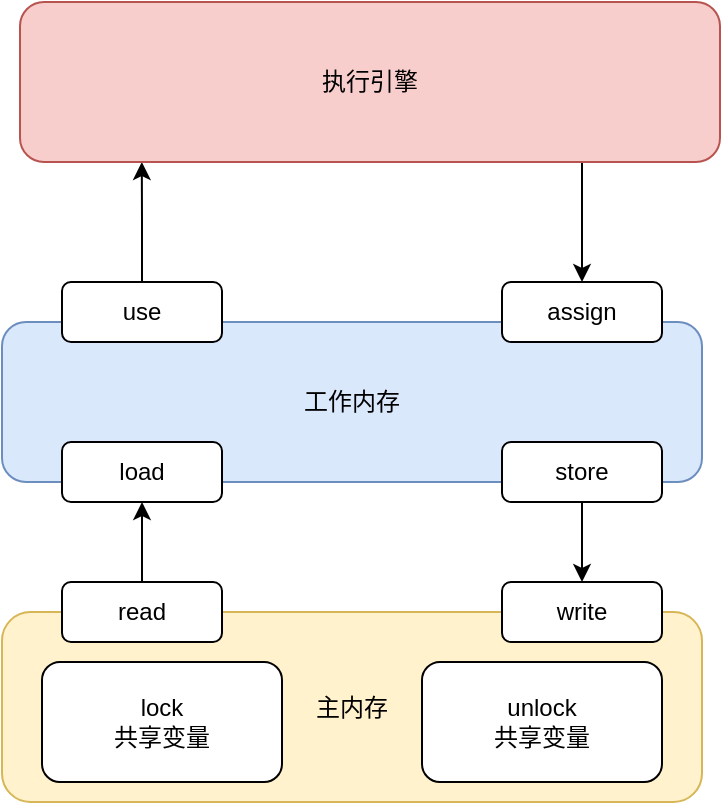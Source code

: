 <mxfile version="13.3.5" type="device"><diagram id="F_19ixZemoiqZ8MYNSD4" name="Page-1"><mxGraphModel dx="1426" dy="914" grid="1" gridSize="10" guides="1" tooltips="1" connect="1" arrows="1" fold="1" page="1" pageScale="1" pageWidth="827" pageHeight="1169" math="0" shadow="0"><root><mxCell id="0"/><mxCell id="1" parent="0"/><mxCell id="OBX4WnUU2QKt4JKWNSt4-1" value="主内存" style="rounded=1;whiteSpace=wrap;html=1;fillColor=#fff2cc;strokeColor=#d6b656;" vertex="1" parent="1"><mxGeometry x="220" y="395" width="350" height="95" as="geometry"/></mxCell><mxCell id="OBX4WnUU2QKt4JKWNSt4-3" value="工作内存" style="rounded=1;whiteSpace=wrap;html=1;fillColor=#dae8fc;strokeColor=#6c8ebf;" vertex="1" parent="1"><mxGeometry x="220" y="250" width="350" height="80" as="geometry"/></mxCell><mxCell id="OBX4WnUU2QKt4JKWNSt4-2" value="lock&lt;br&gt;共享变量" style="rounded=1;whiteSpace=wrap;html=1;" vertex="1" parent="1"><mxGeometry x="240" y="420" width="120" height="60" as="geometry"/></mxCell><mxCell id="OBX4WnUU2QKt4JKWNSt4-5" value="unlock&lt;br&gt;共享变量" style="rounded=1;whiteSpace=wrap;html=1;" vertex="1" parent="1"><mxGeometry x="430" y="420" width="120" height="60" as="geometry"/></mxCell><mxCell id="OBX4WnUU2QKt4JKWNSt4-12" style="edgeStyle=orthogonalEdgeStyle;rounded=0;orthogonalLoop=1;jettySize=auto;html=1;exitX=0.5;exitY=0;exitDx=0;exitDy=0;entryX=0.5;entryY=1;entryDx=0;entryDy=0;" edge="1" parent="1" source="OBX4WnUU2QKt4JKWNSt4-6" target="OBX4WnUU2QKt4JKWNSt4-8"><mxGeometry relative="1" as="geometry"/></mxCell><mxCell id="OBX4WnUU2QKt4JKWNSt4-6" value="read" style="rounded=1;whiteSpace=wrap;html=1;" vertex="1" parent="1"><mxGeometry x="250" y="380" width="80" height="30" as="geometry"/></mxCell><mxCell id="OBX4WnUU2QKt4JKWNSt4-7" value="write" style="rounded=1;whiteSpace=wrap;html=1;" vertex="1" parent="1"><mxGeometry x="470" y="380" width="80" height="30" as="geometry"/></mxCell><mxCell id="OBX4WnUU2QKt4JKWNSt4-8" value="load" style="rounded=1;whiteSpace=wrap;html=1;" vertex="1" parent="1"><mxGeometry x="250" y="310" width="80" height="30" as="geometry"/></mxCell><mxCell id="OBX4WnUU2QKt4JKWNSt4-17" style="edgeStyle=orthogonalEdgeStyle;rounded=0;orthogonalLoop=1;jettySize=auto;html=1;exitX=0.5;exitY=1;exitDx=0;exitDy=0;" edge="1" parent="1" source="OBX4WnUU2QKt4JKWNSt4-9" target="OBX4WnUU2QKt4JKWNSt4-7"><mxGeometry relative="1" as="geometry"/></mxCell><mxCell id="OBX4WnUU2QKt4JKWNSt4-9" value="store" style="rounded=1;whiteSpace=wrap;html=1;" vertex="1" parent="1"><mxGeometry x="470" y="310" width="80" height="30" as="geometry"/></mxCell><mxCell id="OBX4WnUU2QKt4JKWNSt4-18" style="edgeStyle=orthogonalEdgeStyle;rounded=0;orthogonalLoop=1;jettySize=auto;html=1;exitX=0.5;exitY=0;exitDx=0;exitDy=0;entryX=0.174;entryY=1;entryDx=0;entryDy=0;entryPerimeter=0;" edge="1" parent="1" source="OBX4WnUU2QKt4JKWNSt4-10" target="OBX4WnUU2QKt4JKWNSt4-13"><mxGeometry relative="1" as="geometry"/></mxCell><mxCell id="OBX4WnUU2QKt4JKWNSt4-10" value="use" style="rounded=1;whiteSpace=wrap;html=1;" vertex="1" parent="1"><mxGeometry x="250" y="230" width="80" height="30" as="geometry"/></mxCell><mxCell id="OBX4WnUU2QKt4JKWNSt4-11" value="assign" style="rounded=1;whiteSpace=wrap;html=1;" vertex="1" parent="1"><mxGeometry x="470" y="230" width="80" height="30" as="geometry"/></mxCell><mxCell id="OBX4WnUU2QKt4JKWNSt4-16" style="edgeStyle=orthogonalEdgeStyle;rounded=0;orthogonalLoop=1;jettySize=auto;html=1;exitX=0.75;exitY=1;exitDx=0;exitDy=0;entryX=0.5;entryY=0;entryDx=0;entryDy=0;" edge="1" parent="1" source="OBX4WnUU2QKt4JKWNSt4-13" target="OBX4WnUU2QKt4JKWNSt4-11"><mxGeometry relative="1" as="geometry"><Array as="points"><mxPoint x="510" y="170"/></Array></mxGeometry></mxCell><mxCell id="OBX4WnUU2QKt4JKWNSt4-13" value="执行引擎" style="rounded=1;whiteSpace=wrap;html=1;fillColor=#f8cecc;strokeColor=#b85450;" vertex="1" parent="1"><mxGeometry x="229" y="90" width="350" height="80" as="geometry"/></mxCell></root></mxGraphModel></diagram></mxfile>